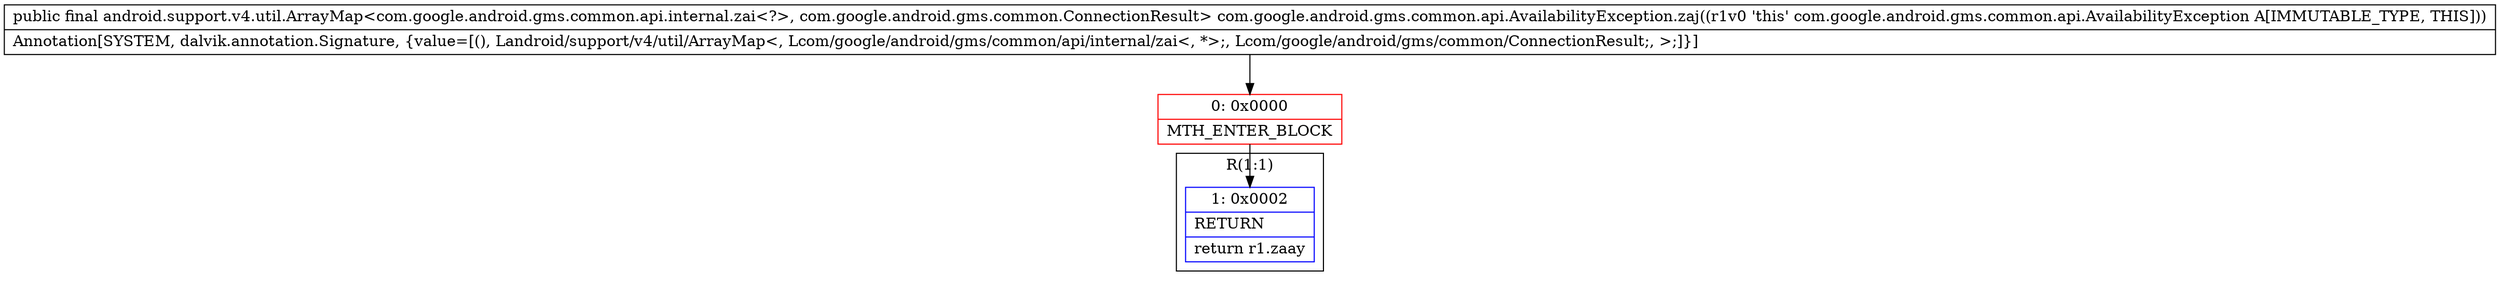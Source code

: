 digraph "CFG forcom.google.android.gms.common.api.AvailabilityException.zaj()Landroid\/support\/v4\/util\/ArrayMap;" {
subgraph cluster_Region_333701298 {
label = "R(1:1)";
node [shape=record,color=blue];
Node_1 [shape=record,label="{1\:\ 0x0002|RETURN\l|return r1.zaay\l}"];
}
Node_0 [shape=record,color=red,label="{0\:\ 0x0000|MTH_ENTER_BLOCK\l}"];
MethodNode[shape=record,label="{public final android.support.v4.util.ArrayMap\<com.google.android.gms.common.api.internal.zai\<?\>, com.google.android.gms.common.ConnectionResult\> com.google.android.gms.common.api.AvailabilityException.zaj((r1v0 'this' com.google.android.gms.common.api.AvailabilityException A[IMMUTABLE_TYPE, THIS]))  | Annotation[SYSTEM, dalvik.annotation.Signature, \{value=[(), Landroid\/support\/v4\/util\/ArrayMap\<, Lcom\/google\/android\/gms\/common\/api\/internal\/zai\<, *\>;, Lcom\/google\/android\/gms\/common\/ConnectionResult;, \>;]\}]\l}"];
MethodNode -> Node_0;
Node_0 -> Node_1;
}

